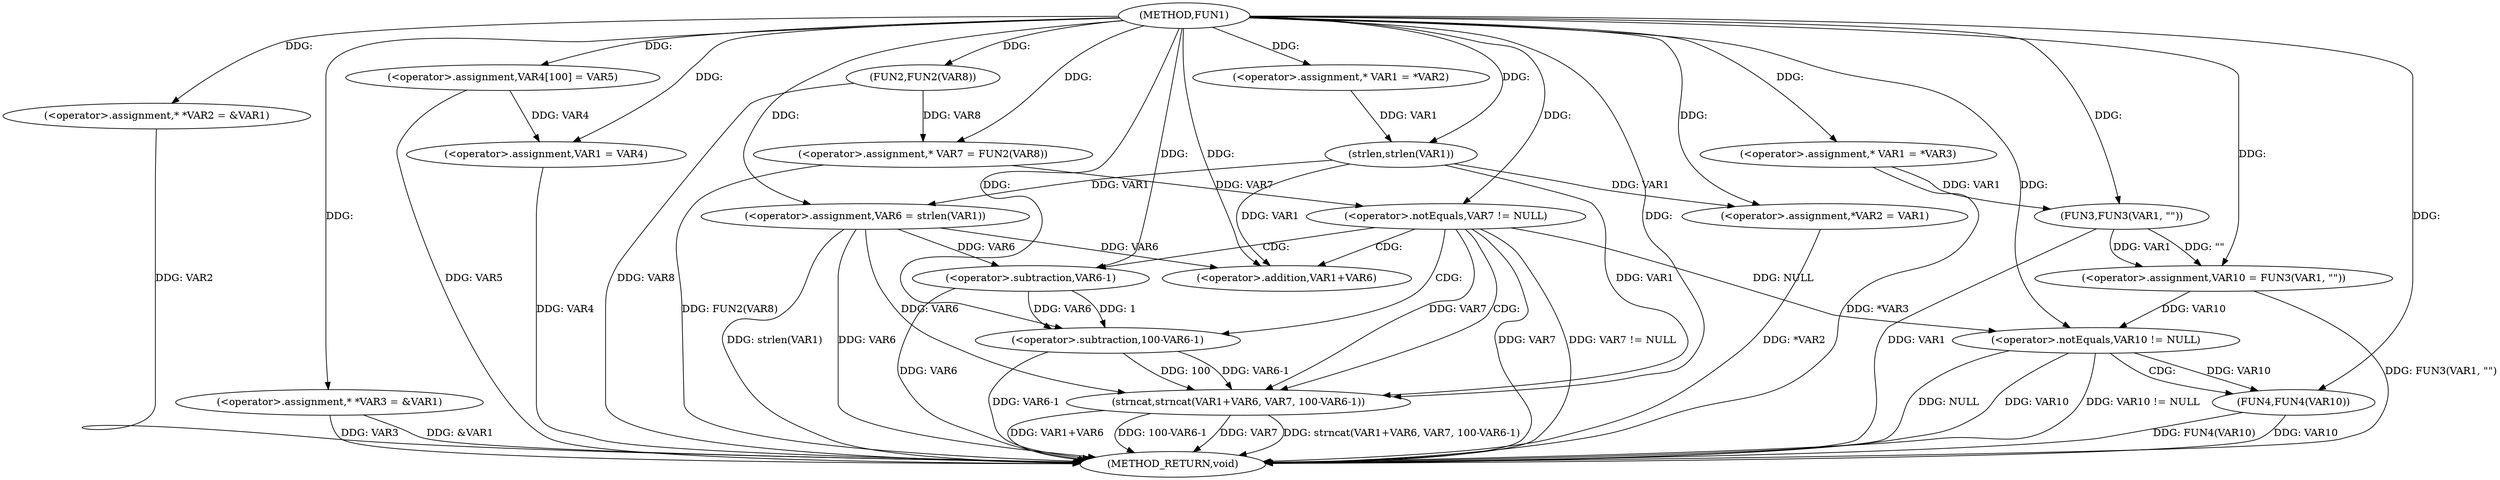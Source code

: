 digraph FUN1 {  
"1000100" [label = "(METHOD,FUN1)" ]
"1000176" [label = "(METHOD_RETURN,void)" ]
"1000104" [label = "(<operator>.assignment,* *VAR2 = &VAR1)" ]
"1000109" [label = "(<operator>.assignment,* *VAR3 = &VAR1)" ]
"1000114" [label = "(<operator>.assignment,VAR4[100] = VAR5)" ]
"1000117" [label = "(<operator>.assignment,VAR1 = VAR4)" ]
"1000122" [label = "(<operator>.assignment,* VAR1 = *VAR2)" ]
"1000128" [label = "(<operator>.assignment,VAR6 = strlen(VAR1))" ]
"1000130" [label = "(strlen,strlen(VAR1))" ]
"1000133" [label = "(<operator>.assignment,* VAR7 = FUN2(VAR8))" ]
"1000135" [label = "(FUN2,FUN2(VAR8))" ]
"1000138" [label = "(<operator>.notEquals,VAR7 != NULL)" ]
"1000142" [label = "(strncat,strncat(VAR1+VAR6, VAR7, 100-VAR6-1))" ]
"1000143" [label = "(<operator>.addition,VAR1+VAR6)" ]
"1000147" [label = "(<operator>.subtraction,100-VAR6-1)" ]
"1000149" [label = "(<operator>.subtraction,VAR6-1)" ]
"1000152" [label = "(<operator>.assignment,*VAR2 = VAR1)" ]
"1000158" [label = "(<operator>.assignment,* VAR1 = *VAR3)" ]
"1000164" [label = "(<operator>.assignment,VAR10 = FUN3(VAR1, \"\"))" ]
"1000166" [label = "(FUN3,FUN3(VAR1, \"\"))" ]
"1000170" [label = "(<operator>.notEquals,VAR10 != NULL)" ]
"1000174" [label = "(FUN4,FUN4(VAR10))" ]
  "1000104" -> "1000176"  [ label = "DDG: VAR2"] 
  "1000138" -> "1000176"  [ label = "DDG: VAR7"] 
  "1000147" -> "1000176"  [ label = "DDG: VAR6-1"] 
  "1000152" -> "1000176"  [ label = "DDG: *VAR2"] 
  "1000117" -> "1000176"  [ label = "DDG: VAR4"] 
  "1000142" -> "1000176"  [ label = "DDG: VAR7"] 
  "1000128" -> "1000176"  [ label = "DDG: strlen(VAR1)"] 
  "1000170" -> "1000176"  [ label = "DDG: NULL"] 
  "1000142" -> "1000176"  [ label = "DDG: strncat(VAR1+VAR6, VAR7, 100-VAR6-1)"] 
  "1000158" -> "1000176"  [ label = "DDG: *VAR3"] 
  "1000164" -> "1000176"  [ label = "DDG: FUN3(VAR1, \"\")"] 
  "1000128" -> "1000176"  [ label = "DDG: VAR6"] 
  "1000166" -> "1000176"  [ label = "DDG: VAR1"] 
  "1000133" -> "1000176"  [ label = "DDG: FUN2(VAR8)"] 
  "1000109" -> "1000176"  [ label = "DDG: VAR3"] 
  "1000142" -> "1000176"  [ label = "DDG: VAR1+VAR6"] 
  "1000135" -> "1000176"  [ label = "DDG: VAR8"] 
  "1000170" -> "1000176"  [ label = "DDG: VAR10"] 
  "1000170" -> "1000176"  [ label = "DDG: VAR10 != NULL"] 
  "1000149" -> "1000176"  [ label = "DDG: VAR6"] 
  "1000138" -> "1000176"  [ label = "DDG: VAR7 != NULL"] 
  "1000142" -> "1000176"  [ label = "DDG: 100-VAR6-1"] 
  "1000109" -> "1000176"  [ label = "DDG: &VAR1"] 
  "1000114" -> "1000176"  [ label = "DDG: VAR5"] 
  "1000174" -> "1000176"  [ label = "DDG: FUN4(VAR10)"] 
  "1000174" -> "1000176"  [ label = "DDG: VAR10"] 
  "1000100" -> "1000104"  [ label = "DDG: "] 
  "1000100" -> "1000109"  [ label = "DDG: "] 
  "1000100" -> "1000114"  [ label = "DDG: "] 
  "1000114" -> "1000117"  [ label = "DDG: VAR4"] 
  "1000100" -> "1000117"  [ label = "DDG: "] 
  "1000100" -> "1000122"  [ label = "DDG: "] 
  "1000130" -> "1000128"  [ label = "DDG: VAR1"] 
  "1000100" -> "1000128"  [ label = "DDG: "] 
  "1000122" -> "1000130"  [ label = "DDG: VAR1"] 
  "1000100" -> "1000130"  [ label = "DDG: "] 
  "1000135" -> "1000133"  [ label = "DDG: VAR8"] 
  "1000100" -> "1000133"  [ label = "DDG: "] 
  "1000100" -> "1000135"  [ label = "DDG: "] 
  "1000133" -> "1000138"  [ label = "DDG: VAR7"] 
  "1000100" -> "1000138"  [ label = "DDG: "] 
  "1000130" -> "1000142"  [ label = "DDG: VAR1"] 
  "1000100" -> "1000142"  [ label = "DDG: "] 
  "1000128" -> "1000142"  [ label = "DDG: VAR6"] 
  "1000130" -> "1000143"  [ label = "DDG: VAR1"] 
  "1000100" -> "1000143"  [ label = "DDG: "] 
  "1000128" -> "1000143"  [ label = "DDG: VAR6"] 
  "1000138" -> "1000142"  [ label = "DDG: VAR7"] 
  "1000147" -> "1000142"  [ label = "DDG: 100"] 
  "1000147" -> "1000142"  [ label = "DDG: VAR6-1"] 
  "1000100" -> "1000147"  [ label = "DDG: "] 
  "1000149" -> "1000147"  [ label = "DDG: VAR6"] 
  "1000149" -> "1000147"  [ label = "DDG: 1"] 
  "1000100" -> "1000149"  [ label = "DDG: "] 
  "1000128" -> "1000149"  [ label = "DDG: VAR6"] 
  "1000130" -> "1000152"  [ label = "DDG: VAR1"] 
  "1000100" -> "1000152"  [ label = "DDG: "] 
  "1000100" -> "1000158"  [ label = "DDG: "] 
  "1000166" -> "1000164"  [ label = "DDG: VAR1"] 
  "1000166" -> "1000164"  [ label = "DDG: \"\""] 
  "1000100" -> "1000164"  [ label = "DDG: "] 
  "1000158" -> "1000166"  [ label = "DDG: VAR1"] 
  "1000100" -> "1000166"  [ label = "DDG: "] 
  "1000164" -> "1000170"  [ label = "DDG: VAR10"] 
  "1000100" -> "1000170"  [ label = "DDG: "] 
  "1000138" -> "1000170"  [ label = "DDG: NULL"] 
  "1000170" -> "1000174"  [ label = "DDG: VAR10"] 
  "1000100" -> "1000174"  [ label = "DDG: "] 
  "1000138" -> "1000142"  [ label = "CDG: "] 
  "1000138" -> "1000147"  [ label = "CDG: "] 
  "1000138" -> "1000143"  [ label = "CDG: "] 
  "1000138" -> "1000149"  [ label = "CDG: "] 
  "1000170" -> "1000174"  [ label = "CDG: "] 
}

